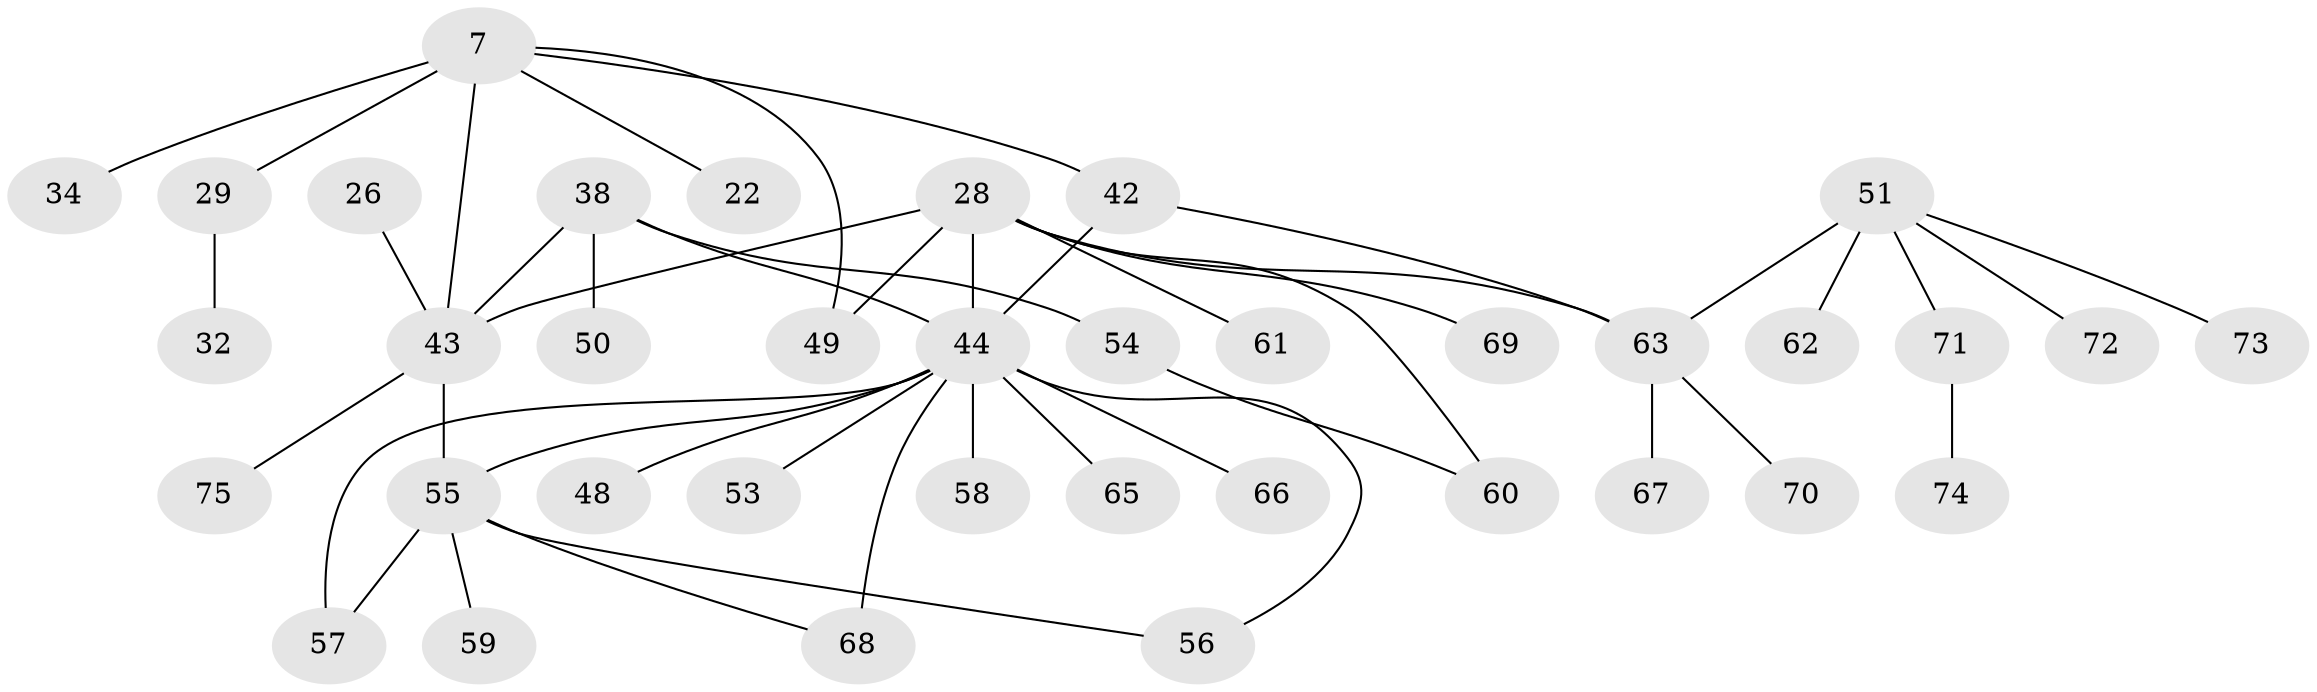 // original degree distribution, {6: 0.05333333333333334, 5: 0.06666666666666667, 4: 0.10666666666666667, 3: 0.2, 2: 0.30666666666666664, 1: 0.26666666666666666}
// Generated by graph-tools (version 1.1) at 2025/40/03/09/25 04:40:58]
// undirected, 37 vertices, 45 edges
graph export_dot {
graph [start="1"]
  node [color=gray90,style=filled];
  7 [super="+4"];
  22;
  26 [super="+13"];
  28 [super="+3+5+16"];
  29 [super="+11"];
  32;
  34;
  38 [super="+17+21"];
  42 [super="+35"];
  43 [super="+2+8"];
  44 [super="+12+15+36+39"];
  48;
  49 [super="+47"];
  50 [super="+46"];
  51 [super="+45"];
  53;
  54;
  55 [super="+18+30"];
  56;
  57 [super="+20"];
  58;
  59;
  60 [super="+40"];
  61;
  62;
  63 [super="+41"];
  65 [super="+52"];
  66;
  67;
  68 [super="+64+31"];
  69;
  70;
  71;
  72;
  73;
  74;
  75;
  7 -- 22;
  7 -- 34;
  7 -- 29 [weight=2];
  7 -- 49;
  7 -- 43;
  7 -- 42;
  26 -- 43;
  28 -- 61;
  28 -- 43 [weight=2];
  28 -- 69;
  28 -- 63 [weight=2];
  28 -- 44 [weight=4];
  28 -- 60;
  28 -- 49;
  29 -- 32;
  38 -- 54;
  38 -- 43 [weight=2];
  38 -- 44 [weight=2];
  38 -- 50 [weight=2];
  42 -- 63;
  42 -- 44;
  43 -- 55 [weight=3];
  43 -- 75;
  44 -- 66;
  44 -- 48;
  44 -- 56;
  44 -- 53;
  44 -- 57;
  44 -- 58;
  44 -- 68 [weight=2];
  44 -- 55;
  44 -- 65;
  51 -- 62;
  51 -- 71;
  51 -- 73;
  51 -- 63 [weight=2];
  51 -- 72;
  54 -- 60;
  55 -- 56;
  55 -- 68;
  55 -- 59;
  55 -- 57;
  63 -- 67;
  63 -- 70;
  71 -- 74;
}
